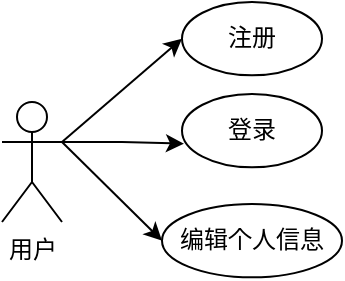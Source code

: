<mxfile version="26.2.13">
  <diagram name="第 1 页" id="bXbiH3EwShpQN_3dVzvC">
    <mxGraphModel dx="1044" dy="562" grid="1" gridSize="10" guides="1" tooltips="1" connect="1" arrows="1" fold="1" page="1" pageScale="1" pageWidth="827" pageHeight="1169" math="0" shadow="0">
      <root>
        <mxCell id="0" />
        <mxCell id="1" parent="0" />
        <mxCell id="rSCCLJno3e1j1hXcmhqp-11" style="rounded=0;orthogonalLoop=1;jettySize=auto;html=1;exitX=1;exitY=0.333;exitDx=0;exitDy=0;exitPerimeter=0;entryX=0;entryY=0.5;entryDx=0;entryDy=0;" edge="1" parent="1" source="rSCCLJno3e1j1hXcmhqp-1" target="rSCCLJno3e1j1hXcmhqp-4">
          <mxGeometry relative="1" as="geometry" />
        </mxCell>
        <mxCell id="rSCCLJno3e1j1hXcmhqp-12" style="rounded=0;orthogonalLoop=1;jettySize=auto;html=1;exitX=1;exitY=0.333;exitDx=0;exitDy=0;exitPerimeter=0;entryX=0;entryY=0.5;entryDx=0;entryDy=0;" edge="1" parent="1" source="rSCCLJno3e1j1hXcmhqp-1" target="rSCCLJno3e1j1hXcmhqp-6">
          <mxGeometry relative="1" as="geometry" />
        </mxCell>
        <mxCell id="rSCCLJno3e1j1hXcmhqp-1" value="用户" style="shape=umlActor;verticalLabelPosition=bottom;verticalAlign=top;html=1;outlineConnect=0;" vertex="1" parent="1">
          <mxGeometry x="140" y="220.01" width="30" height="60" as="geometry" />
        </mxCell>
        <mxCell id="rSCCLJno3e1j1hXcmhqp-4" value="注册" style="ellipse;whiteSpace=wrap;html=1;" vertex="1" parent="1">
          <mxGeometry x="230" y="170" width="70" height="36.67" as="geometry" />
        </mxCell>
        <mxCell id="rSCCLJno3e1j1hXcmhqp-6" value="编辑个人信息" style="ellipse;whiteSpace=wrap;html=1;" vertex="1" parent="1">
          <mxGeometry x="220" y="271" width="90" height="36.67" as="geometry" />
        </mxCell>
        <mxCell id="rSCCLJno3e1j1hXcmhqp-7" value="登录" style="ellipse;whiteSpace=wrap;html=1;" vertex="1" parent="1">
          <mxGeometry x="230" y="216.01" width="70" height="36.67" as="geometry" />
        </mxCell>
        <mxCell id="rSCCLJno3e1j1hXcmhqp-10" style="edgeStyle=orthogonalEdgeStyle;rounded=0;orthogonalLoop=1;jettySize=auto;html=1;exitX=1;exitY=0.333;exitDx=0;exitDy=0;exitPerimeter=0;entryX=0.014;entryY=0.677;entryDx=0;entryDy=0;entryPerimeter=0;" edge="1" parent="1" source="rSCCLJno3e1j1hXcmhqp-1" target="rSCCLJno3e1j1hXcmhqp-7">
          <mxGeometry relative="1" as="geometry" />
        </mxCell>
      </root>
    </mxGraphModel>
  </diagram>
</mxfile>

